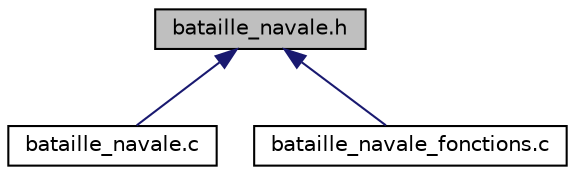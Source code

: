 digraph "bataille_navale.h"
{
 // LATEX_PDF_SIZE
  edge [fontname="Helvetica",fontsize="10",labelfontname="Helvetica",labelfontsize="10"];
  node [fontname="Helvetica",fontsize="10",shape=record];
  Node1 [label="bataille_navale.h",height=0.2,width=0.4,color="black", fillcolor="grey75", style="filled", fontcolor="black",tooltip=" "];
  Node1 -> Node2 [dir="back",color="midnightblue",fontsize="10",style="solid",fontname="Helvetica"];
  Node2 [label="bataille_navale.c",height=0.2,width=0.4,color="black", fillcolor="white", style="filled",URL="$bataille__navale_8c.html",tooltip=" "];
  Node1 -> Node3 [dir="back",color="midnightblue",fontsize="10",style="solid",fontname="Helvetica"];
  Node3 [label="bataille_navale_fonctions.c",height=0.2,width=0.4,color="black", fillcolor="white", style="filled",URL="$bataille__navale__fonctions_8c.html",tooltip=" "];
}
